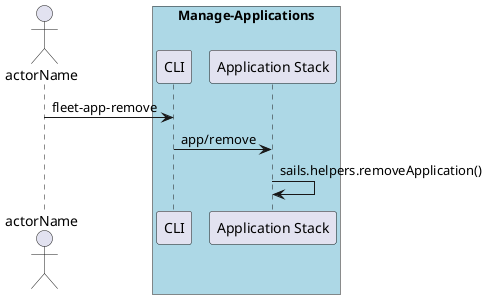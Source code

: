 @startuml
Actor "actorName" as A

box "Manage-Applications" #lightblue
participant "CLI" as S
A -> S : fleet-app-remove
participant "Application Stack" as AS
S -> AS : app/remove
AS -> AS : sails.helpers.removeApplication()
end box


@enduml
